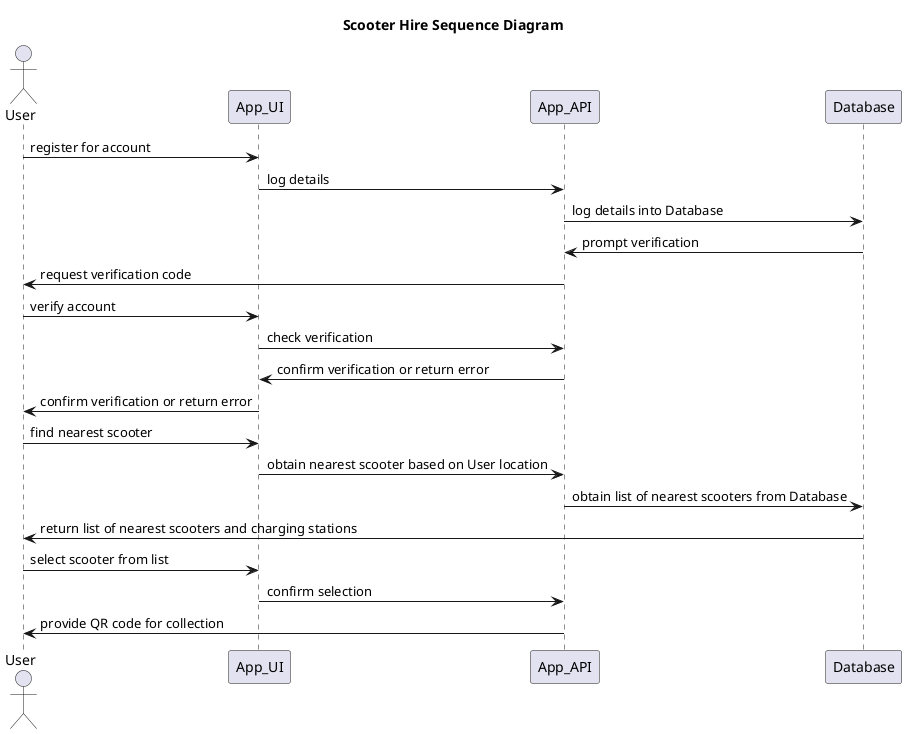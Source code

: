 @startuml

title Scooter Hire Sequence Diagram

Actor User

User -> App_UI : register for account
App_UI -> App_API : log details
App_API -> Database : log details into Database
Database -> App_API : prompt verification
App_API -> User : request verification code
User -> App_UI : verify account
App_UI -> App_API : check verification
App_API -> App_UI : confirm verification or return error
App_UI -> User : confirm verification or return error
User -> App_UI : find nearest scooter
App_UI -> App_API : obtain nearest scooter based on User location
App_API -> Database : obtain list of nearest scooters from Database
Database -> User : return list of nearest scooters and charging stations
User -> App_UI : select scooter from list
App_UI -> App_API : confirm selection
App_API -> User : provide QR code for collection


@enduml